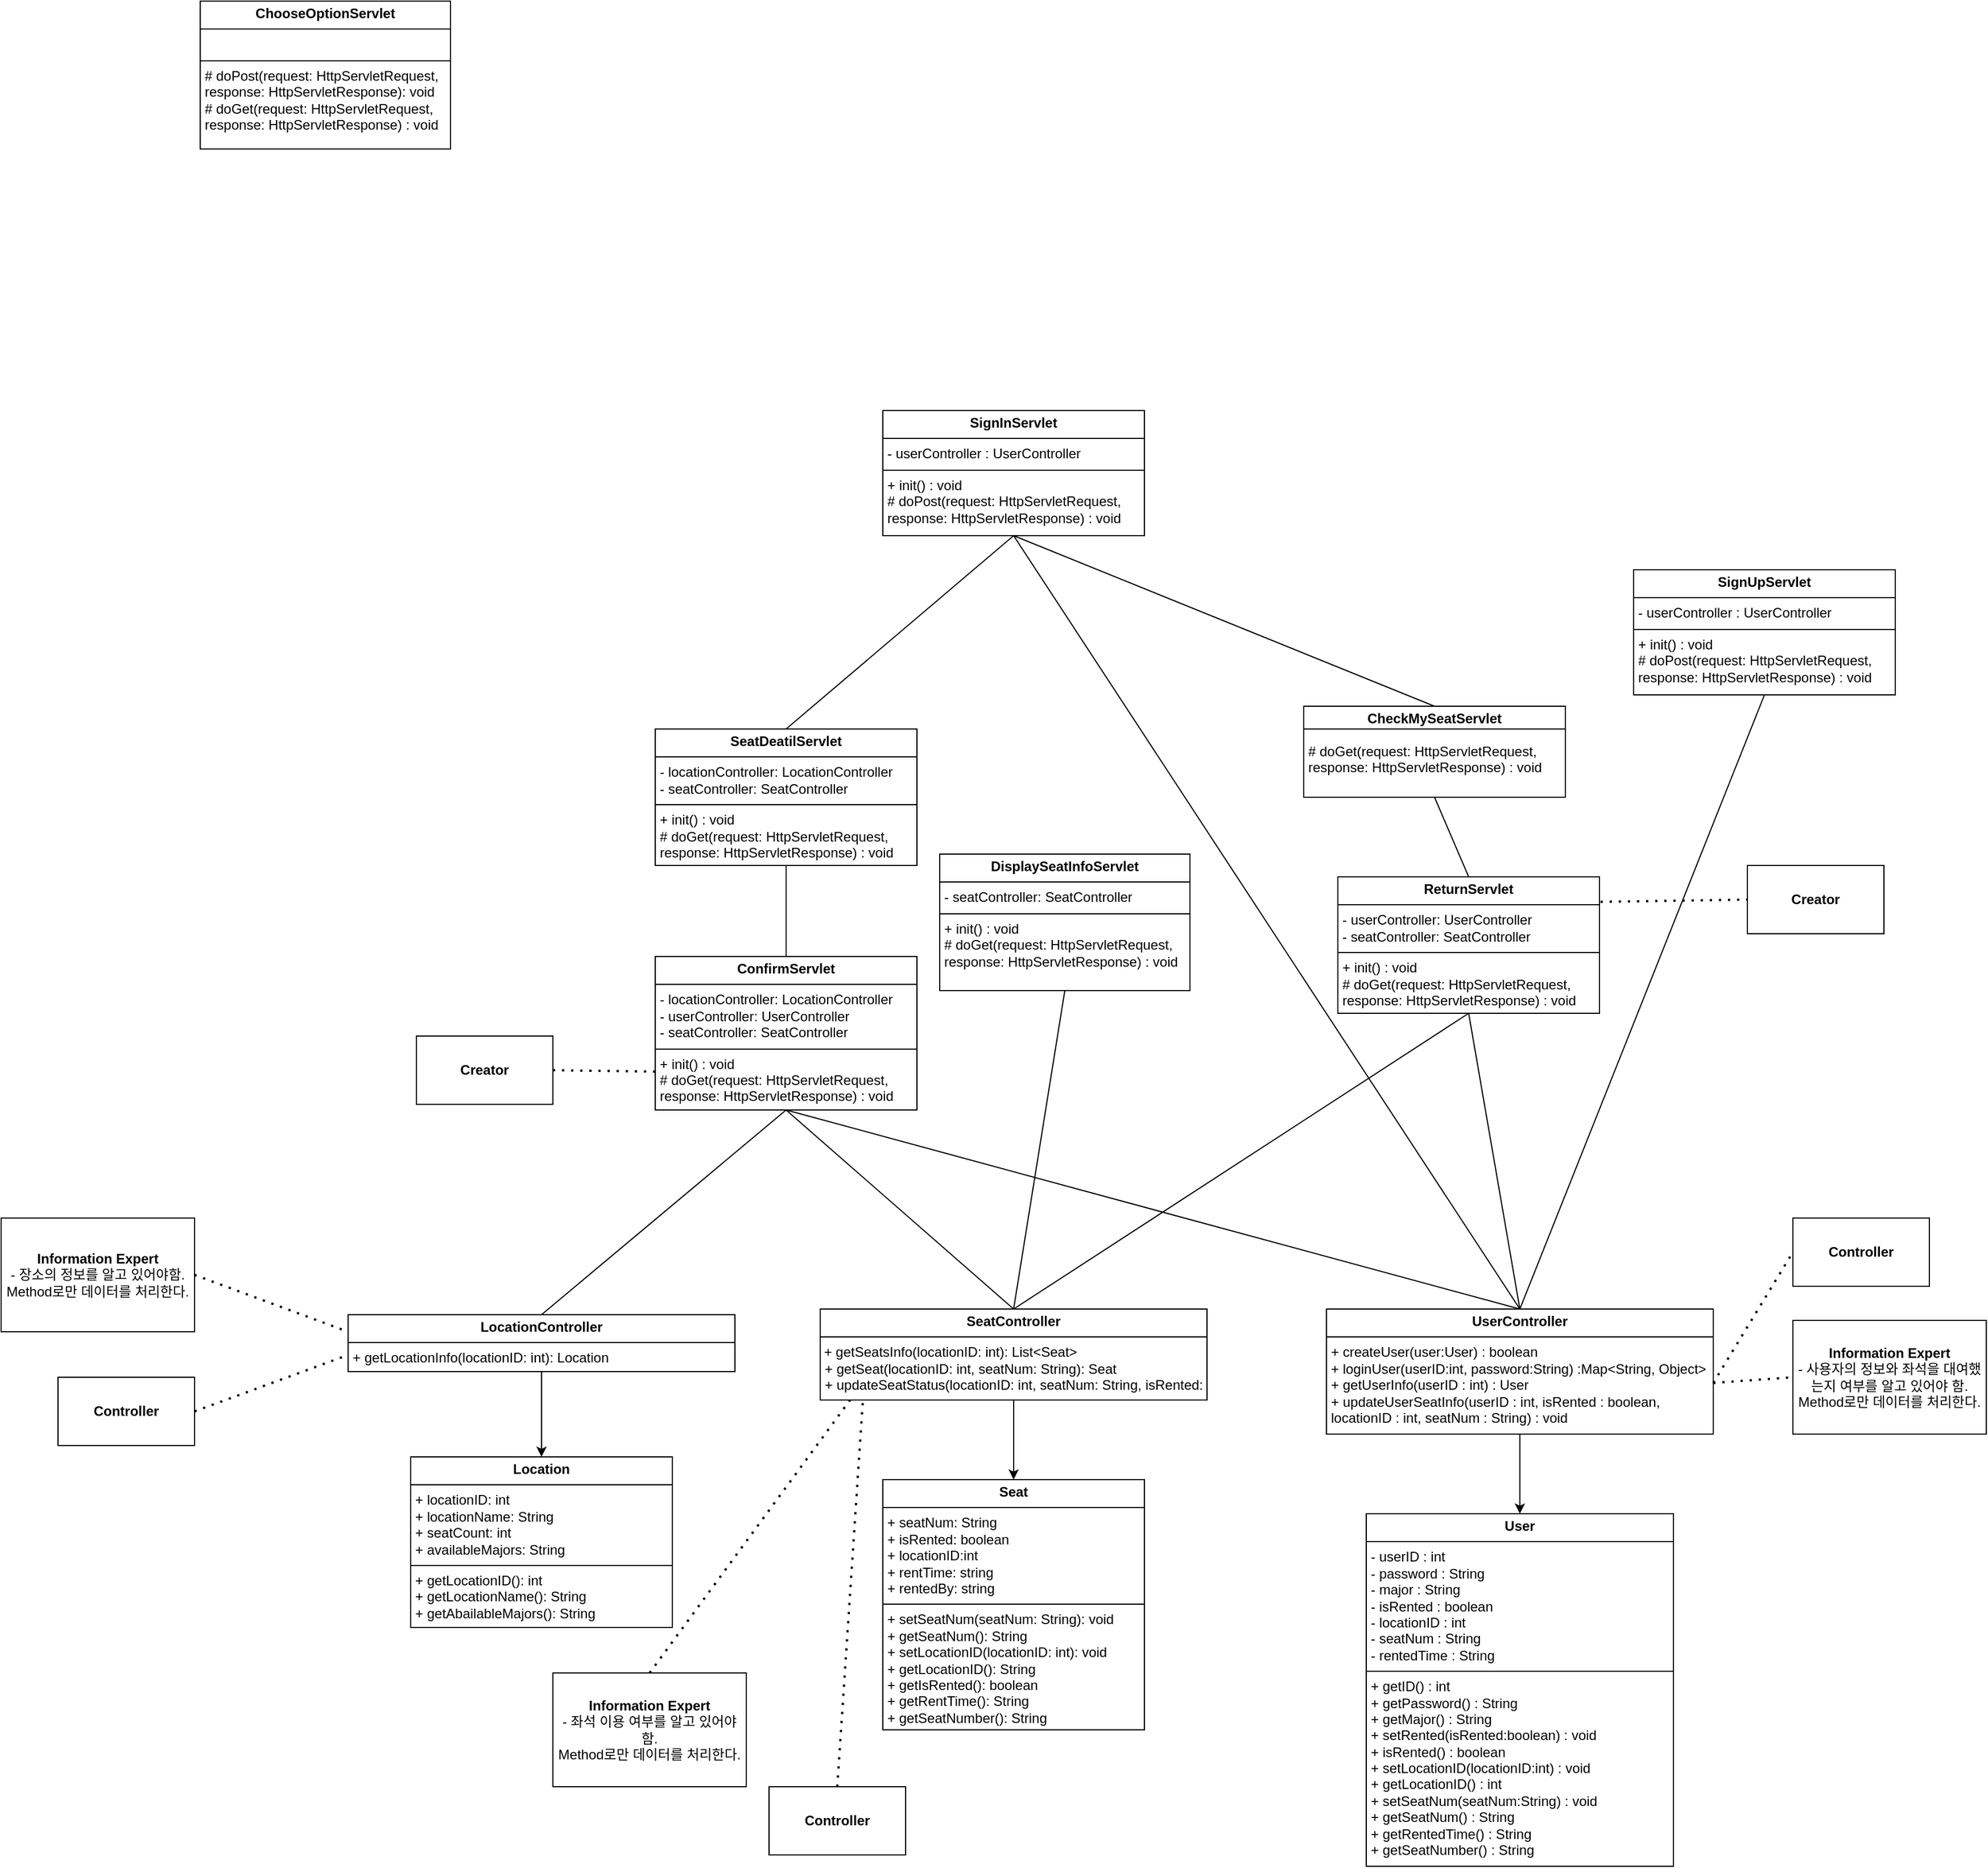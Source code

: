 <mxfile version="24.4.6" type="github">
  <diagram name="페이지-1" id="pBuifLQtF7rdROxbTCVa">
    <mxGraphModel dx="4044" dy="2429" grid="1" gridSize="10" guides="1" tooltips="1" connect="1" arrows="1" fold="1" page="1" pageScale="1" pageWidth="827" pageHeight="1169" math="0" shadow="0">
      <root>
        <mxCell id="0" />
        <mxCell id="1" parent="0" />
        <mxCell id="w3o1ovv0QM6Y8DACqGBJ-9" value="" style="endArrow=classic;html=1;rounded=0;entryX=0.5;entryY=0;entryDx=0;entryDy=0;exitX=0.5;exitY=1;exitDx=0;exitDy=0;" parent="1" source="w3o1ovv0QM6Y8DACqGBJ-29" target="w3o1ovv0QM6Y8DACqGBJ-15" edge="1">
          <mxGeometry width="50" height="50" relative="1" as="geometry">
            <mxPoint x="400" y="640" as="sourcePoint" />
            <mxPoint x="342" y="680" as="targetPoint" />
          </mxGeometry>
        </mxCell>
        <mxCell id="w3o1ovv0QM6Y8DACqGBJ-15" value="&lt;p style=&quot;margin:0px;margin-top:4px;text-align:center;&quot;&gt;&lt;b&gt;User&lt;/b&gt;&lt;/p&gt;&lt;hr size=&quot;1&quot; style=&quot;border-style:solid;&quot;&gt;&lt;p style=&quot;margin:0px;margin-left:4px;&quot;&gt;- userID : int&lt;br&gt;&lt;span style=&quot;text-wrap: nowrap;&quot;&gt;- password : String&lt;br&gt;&lt;/span&gt;&lt;span style=&quot;text-wrap: nowrap;&quot;&gt;- major : String&lt;br&gt;&lt;/span&gt;&lt;span style=&quot;text-wrap: nowrap;&quot;&gt;- isRented : boolean&lt;br&gt;&lt;/span&gt;&lt;span style=&quot;text-wrap: nowrap;&quot;&gt;- locationID : int&lt;br&gt;&lt;/span&gt;&lt;span style=&quot;text-wrap: nowrap;&quot;&gt;- seatNum : String&lt;br&gt;&lt;/span&gt;&lt;span style=&quot;text-wrap: nowrap;&quot;&gt;- rentedTime : S&lt;/span&gt;&lt;span style=&quot;text-wrap: nowrap;&quot;&gt;tring&lt;/span&gt;&lt;br&gt;&lt;/p&gt;&lt;hr size=&quot;1&quot; style=&quot;border-style:solid;&quot;&gt;&lt;p style=&quot;margin:0px;margin-left:4px;&quot;&gt;&lt;span style=&quot;text-wrap: nowrap;&quot;&gt;+ getID() : int&lt;/span&gt;&lt;/p&gt;&lt;p style=&quot;margin:0px;margin-left:4px;&quot;&gt;&lt;span style=&quot;text-wrap: nowrap;&quot;&gt;+ getPassword() : String&lt;/span&gt;&lt;span style=&quot;text-wrap: nowrap;&quot;&gt;&lt;br&gt;&lt;/span&gt;&lt;/p&gt;&lt;p style=&quot;margin:0px;margin-left:4px;&quot;&gt;&lt;span style=&quot;text-wrap: nowrap;&quot;&gt;+ getMajor() : String&lt;/span&gt;&lt;span style=&quot;text-wrap: nowrap;&quot;&gt;&lt;br&gt;&lt;/span&gt;&lt;/p&gt;&lt;p style=&quot;margin:0px;margin-left:4px;&quot;&gt;&lt;span style=&quot;text-wrap: nowrap;&quot;&gt;+ setRented(isRented:boolean) : void&lt;/span&gt;&lt;span style=&quot;text-wrap: nowrap;&quot;&gt;&lt;br&gt;&lt;/span&gt;&lt;/p&gt;&lt;p style=&quot;margin:0px;margin-left:4px;&quot;&gt;&lt;span style=&quot;text-wrap: nowrap;&quot;&gt;+ isRented() : boolean&lt;/span&gt;&lt;span style=&quot;text-wrap: nowrap;&quot;&gt;&lt;br&gt;&lt;/span&gt;&lt;/p&gt;&lt;p style=&quot;margin:0px;margin-left:4px;&quot;&gt;&lt;span style=&quot;text-wrap: nowrap;&quot;&gt;+ setLocationID(locationID:int) : void&lt;/span&gt;&lt;span style=&quot;text-wrap: nowrap;&quot;&gt;&lt;br&gt;&lt;/span&gt;&lt;/p&gt;&lt;p style=&quot;margin:0px;margin-left:4px;&quot;&gt;&lt;span style=&quot;text-wrap: nowrap;&quot;&gt;+ getLocationID() : int&lt;/span&gt;&lt;span style=&quot;text-wrap: nowrap;&quot;&gt;&lt;br&gt;&lt;/span&gt;&lt;/p&gt;&lt;p style=&quot;margin:0px;margin-left:4px;&quot;&gt;&lt;span style=&quot;text-wrap: nowrap;&quot;&gt;+ setSeatNum(seatNum:String) : void&lt;/span&gt;&lt;span style=&quot;text-wrap: nowrap;&quot;&gt;&lt;br&gt;&lt;/span&gt;&lt;/p&gt;&lt;p style=&quot;margin:0px;margin-left:4px;&quot;&gt;&lt;span style=&quot;text-wrap: nowrap;&quot;&gt;+ getSeatNum() : String&lt;/span&gt;&lt;span style=&quot;text-wrap: nowrap;&quot;&gt;&lt;br&gt;&lt;/span&gt;&lt;/p&gt;&lt;p style=&quot;margin:0px;margin-left:4px;&quot;&gt;&lt;span style=&quot;text-wrap: nowrap;&quot;&gt;+ getRentedTime() : String&lt;/span&gt;&lt;span style=&quot;text-wrap: nowrap;&quot;&gt;&lt;br&gt;&lt;/span&gt;&lt;/p&gt;&lt;p style=&quot;margin:0px;margin-left:4px;&quot;&gt;&lt;span style=&quot;text-wrap: nowrap;&quot;&gt;+ getSeatNumber() : String&lt;/span&gt;&lt;span style=&quot;text-wrap: nowrap;&quot;&gt;&lt;br&gt;&lt;/span&gt;&lt;/p&gt;" style="verticalAlign=top;align=left;overflow=fill;html=1;whiteSpace=wrap;" parent="1" vertex="1">
          <mxGeometry x="285" y="710" width="270" height="310" as="geometry" />
        </mxCell>
        <mxCell id="w3o1ovv0QM6Y8DACqGBJ-29" value="&lt;p style=&quot;margin:0px;margin-top:4px;text-align:center;&quot;&gt;&lt;b&gt;UserController&lt;/b&gt;&lt;/p&gt;&lt;hr size=&quot;1&quot; style=&quot;border-style:solid;&quot;&gt;&lt;p style=&quot;margin:0px;margin-left:4px;&quot;&gt;&lt;span style=&quot;text-wrap: nowrap;&quot;&gt;+ createUser(user:User) : boolean&lt;br&gt;&lt;/span&gt;&lt;span style=&quot;text-wrap: nowrap;&quot;&gt;+ loginUser(userID:int, password:String) :Map&amp;lt;String, Object&amp;gt;&lt;br&gt;&lt;/span&gt;&lt;span style=&quot;text-wrap: nowrap;&quot;&gt;+ getUserInfo(userID : int)&amp;nbsp;: User&lt;br&gt;&lt;/span&gt;&lt;span style=&quot;text-wrap: nowrap;&quot;&gt;+ updateUserSeatInfo(userID : int, isRented : boolean,&amp;nbsp;&lt;/span&gt;&lt;br style=&quot;padding: 0px; margin: 0px; text-wrap: nowrap;&quot;&gt;&lt;span style=&quot;text-wrap: nowrap;&quot;&gt;locationID : int, seatNum : String) : void&lt;/span&gt;&lt;br&gt;&lt;/p&gt;" style="verticalAlign=top;align=left;overflow=fill;html=1;whiteSpace=wrap;" parent="1" vertex="1">
          <mxGeometry x="250" y="530" width="340" height="110" as="geometry" />
        </mxCell>
        <mxCell id="w3o1ovv0QM6Y8DACqGBJ-30" value="&lt;p style=&quot;margin:0px;margin-top:4px;text-align:center;&quot;&gt;&lt;b&gt;SignInServlet&lt;/b&gt;&lt;/p&gt;&lt;hr size=&quot;1&quot; style=&quot;border-style:solid;&quot;&gt;&lt;p style=&quot;margin:0px;margin-left:4px;&quot;&gt;&lt;span style=&quot;text-wrap: nowrap;&quot;&gt;- userController : UserController&lt;/span&gt;&lt;br&gt;&lt;/p&gt;&lt;hr size=&quot;1&quot; style=&quot;border-style:solid;&quot;&gt;&lt;p style=&quot;margin:0px;margin-left:4px;&quot;&gt;+ init() : void&lt;br&gt;&lt;span style=&quot;text-wrap: nowrap;&quot;&gt;# doPost(request: HttpServletRequest,&lt;/span&gt;&lt;br style=&quot;padding: 0px; margin: 0px; text-wrap: nowrap;&quot;&gt;&lt;span style=&quot;text-wrap: nowrap;&quot;&gt;response: HttpServletResponse) : void&lt;/span&gt;&lt;br&gt;&lt;/p&gt;&lt;div style=&quot;padding: 0px; margin: 0px;&quot;&gt;&lt;br style=&quot;padding: 0px; margin: 0px; text-wrap: nowrap;&quot;&gt;&lt;/div&gt;" style="verticalAlign=top;align=left;overflow=fill;html=1;whiteSpace=wrap;" parent="1" vertex="1">
          <mxGeometry x="-140" y="-260" width="230" height="110" as="geometry" />
        </mxCell>
        <mxCell id="w3o1ovv0QM6Y8DACqGBJ-31" value="&lt;p style=&quot;margin:0px;margin-top:4px;text-align:center;&quot;&gt;&lt;b&gt;SignUpServlet&lt;/b&gt;&lt;/p&gt;&lt;hr size=&quot;1&quot; style=&quot;border-style:solid;&quot;&gt;&lt;p style=&quot;margin:0px;margin-left:4px;&quot;&gt;&lt;span style=&quot;text-wrap: nowrap;&quot;&gt;- userController : UserController&lt;/span&gt;&lt;br&gt;&lt;/p&gt;&lt;hr size=&quot;1&quot; style=&quot;border-style:solid;&quot;&gt;&lt;p style=&quot;margin:0px;margin-left:4px;&quot;&gt;+ init() : void&lt;br&gt;&lt;span style=&quot;text-wrap: nowrap;&quot;&gt;# doPost(request: HttpServletRequest,&lt;/span&gt;&lt;br style=&quot;padding: 0px; margin: 0px; text-wrap: nowrap;&quot;&gt;&lt;span style=&quot;text-wrap: nowrap;&quot;&gt;response: HttpServletResponse) : void&lt;/span&gt;&lt;br&gt;&lt;/p&gt;&lt;div style=&quot;padding: 0px; margin: 0px;&quot;&gt;&lt;br style=&quot;padding: 0px; margin: 0px; text-wrap: nowrap;&quot;&gt;&lt;/div&gt;" style="verticalAlign=top;align=left;overflow=fill;html=1;whiteSpace=wrap;" parent="1" vertex="1">
          <mxGeometry x="520" y="-120" width="230" height="110" as="geometry" />
        </mxCell>
        <mxCell id="w3o1ovv0QM6Y8DACqGBJ-33" value="&lt;p style=&quot;margin:0px;margin-top:4px;text-align:center;&quot;&gt;&lt;b&gt;LocationController&lt;/b&gt;&lt;/p&gt;&lt;hr size=&quot;1&quot; style=&quot;border-style:solid;&quot;&gt;&lt;p style=&quot;margin:0px;margin-left:4px;&quot;&gt;&lt;span style=&quot;text-wrap: nowrap;&quot;&gt;+ getLocationInfo(locationID: int): Location&lt;/span&gt;&lt;br&gt;&lt;/p&gt;" style="verticalAlign=top;align=left;overflow=fill;html=1;whiteSpace=wrap;" parent="1" vertex="1">
          <mxGeometry x="-610" y="535" width="340" height="50" as="geometry" />
        </mxCell>
        <mxCell id="w3o1ovv0QM6Y8DACqGBJ-35" value="&lt;p style=&quot;margin:0px;margin-top:4px;text-align:center;&quot;&gt;&lt;b&gt;SeatController&lt;/b&gt;&lt;/p&gt;&lt;hr size=&quot;1&quot; style=&quot;border-style:solid;&quot;&gt;&amp;nbsp;+ getSeatsInfo(locationID: int): List&amp;lt;Seat&amp;gt;&lt;br&gt;&lt;p style=&quot;margin:0px;margin-left:4px;&quot;&gt;&lt;span style=&quot;text-wrap: nowrap;&quot;&gt;+ getSeat(locationID: int, seatNum: String): Seat&lt;/span&gt;&lt;br&gt;&lt;/p&gt;&lt;p style=&quot;margin:0px;margin-left:4px;&quot;&gt;&lt;span style=&quot;text-wrap: nowrap;&quot;&gt;+ updateSeatStatus(locationID: int, seatNum: String, isRented: boolean): void&lt;/span&gt;&lt;/p&gt;" style="verticalAlign=top;align=left;overflow=fill;html=1;whiteSpace=wrap;" parent="1" vertex="1">
          <mxGeometry x="-195" y="530" width="340" height="80" as="geometry" />
        </mxCell>
        <mxCell id="w3o1ovv0QM6Y8DACqGBJ-37" value="&lt;p style=&quot;margin:0px;margin-top:4px;text-align:center;&quot;&gt;&lt;b&gt;Seat&lt;/b&gt;&lt;/p&gt;&lt;hr size=&quot;1&quot; style=&quot;border-style:solid;&quot;&gt;&lt;p style=&quot;margin:0px;margin-left:4px;&quot;&gt;&lt;span style=&quot;text-wrap: nowrap;&quot;&gt;+ seatNum: String&lt;/span&gt;&lt;/p&gt;&lt;p style=&quot;margin:0px;margin-left:4px;&quot;&gt;&lt;span style=&quot;text-wrap: nowrap;&quot;&gt;+ isRented: boolean&lt;br&gt;+ locationID:int&lt;/span&gt;&lt;/p&gt;&lt;p style=&quot;margin:0px;margin-left:4px;&quot;&gt;+ rentTime: string&lt;br&gt;+ rentedBy: string&lt;/p&gt;&lt;hr size=&quot;1&quot; style=&quot;border-style:solid;&quot;&gt;&lt;p style=&quot;margin:0px;margin-left:4px;&quot;&gt;+ setSeatNum(seatNum: String): void&lt;/p&gt;&lt;p style=&quot;margin:0px;margin-left:4px;&quot;&gt;+ getSeatNum(): String&lt;br&gt;+ setLocationID(locationID: int): void&lt;br&gt;+ getLocationID(): String&lt;/p&gt;&lt;p style=&quot;margin:0px;margin-left:4px;&quot;&gt;+ getIsRented(): boolean&lt;/p&gt;&lt;p style=&quot;margin:0px;margin-left:4px;&quot;&gt;+ getRentTime(): String&lt;br&gt;+ getSeatNumber(): String&lt;/p&gt;&lt;div style=&quot;padding: 0px; margin: 0px;&quot;&gt;&lt;br style=&quot;padding: 0px; margin: 0px; text-wrap: nowrap;&quot;&gt;&lt;/div&gt;" style="verticalAlign=top;align=left;overflow=fill;html=1;whiteSpace=wrap;" parent="1" vertex="1">
          <mxGeometry x="-140" y="680" width="230" height="220" as="geometry" />
        </mxCell>
        <mxCell id="w3o1ovv0QM6Y8DACqGBJ-38" value="" style="endArrow=classic;html=1;rounded=0;exitX=0.5;exitY=1;exitDx=0;exitDy=0;entryX=0.5;entryY=0;entryDx=0;entryDy=0;" parent="1" source="w3o1ovv0QM6Y8DACqGBJ-35" target="w3o1ovv0QM6Y8DACqGBJ-37" edge="1">
          <mxGeometry width="50" height="50" relative="1" as="geometry">
            <mxPoint x="40" y="800" as="sourcePoint" />
            <mxPoint x="90" y="750" as="targetPoint" />
          </mxGeometry>
        </mxCell>
        <mxCell id="w3o1ovv0QM6Y8DACqGBJ-41" value="&lt;p style=&quot;margin:0px;margin-top:4px;text-align:center;&quot;&gt;&lt;b&gt;Location&lt;/b&gt;&lt;/p&gt;&lt;hr size=&quot;1&quot; style=&quot;border-style:solid;&quot;&gt;&lt;p style=&quot;margin:0px;margin-left:4px;&quot;&gt;&lt;span style=&quot;text-wrap: nowrap;&quot;&gt;+ locationID: int&lt;br&gt;&lt;/span&gt;&lt;/p&gt;&lt;p style=&quot;margin:0px;margin-left:4px;&quot;&gt;&lt;span style=&quot;text-wrap: nowrap;&quot;&gt;+ locationName: String&lt;/span&gt;&lt;/p&gt;&lt;p style=&quot;margin:0px;margin-left:4px;&quot;&gt;&lt;span style=&quot;text-wrap: nowrap;&quot;&gt;+ seatCount: int&lt;/span&gt;&lt;/p&gt;&lt;p style=&quot;margin:0px;margin-left:4px;&quot;&gt;&lt;span style=&quot;text-wrap: nowrap;&quot;&gt;+ availableMajors: String&lt;/span&gt;&lt;/p&gt;&lt;hr size=&quot;1&quot; style=&quot;border-style:solid;&quot;&gt;&lt;p style=&quot;margin:0px;margin-left:4px;&quot;&gt;+ getLocationID(): int&lt;/p&gt;&lt;p style=&quot;margin:0px;margin-left:4px;&quot;&gt;+ getLocationName(): String&lt;/p&gt;&lt;p style=&quot;margin:0px;margin-left:4px;&quot;&gt;+ getAbailableMajors(): String&lt;/p&gt;&lt;div style=&quot;padding: 0px; margin: 0px;&quot;&gt;&lt;br style=&quot;padding: 0px; margin: 0px; text-wrap: nowrap;&quot;&gt;&lt;/div&gt;" style="verticalAlign=top;align=left;overflow=fill;html=1;whiteSpace=wrap;" parent="1" vertex="1">
          <mxGeometry x="-555" y="660" width="230" height="150" as="geometry" />
        </mxCell>
        <mxCell id="w3o1ovv0QM6Y8DACqGBJ-44" value="" style="endArrow=classic;html=1;rounded=0;exitX=0.5;exitY=1;exitDx=0;exitDy=0;entryX=0.5;entryY=0;entryDx=0;entryDy=0;" parent="1" source="w3o1ovv0QM6Y8DACqGBJ-33" target="w3o1ovv0QM6Y8DACqGBJ-41" edge="1">
          <mxGeometry width="50" height="50" relative="1" as="geometry">
            <mxPoint x="-300" y="870" as="sourcePoint" />
            <mxPoint x="-250" y="820" as="targetPoint" />
          </mxGeometry>
        </mxCell>
        <mxCell id="w3o1ovv0QM6Y8DACqGBJ-46" value="&lt;p style=&quot;margin:0px;margin-top:4px;text-align:center;&quot;&gt;&lt;b&gt;DisplaySeatInfoServlet&lt;/b&gt;&lt;/p&gt;&lt;hr size=&quot;1&quot; style=&quot;border-style:solid;&quot;&gt;&lt;p style=&quot;margin:0px;margin-left:4px;&quot;&gt;&lt;span style=&quot;text-wrap: nowrap; background-color: initial;&quot;&gt;- seatController: SeatController&lt;/span&gt;&lt;br&gt;&lt;/p&gt;&lt;hr size=&quot;1&quot; style=&quot;border-style:solid;&quot;&gt;&lt;p style=&quot;margin:0px;margin-left:4px;&quot;&gt;+ init() : void&lt;br&gt;&lt;span style=&quot;text-wrap: nowrap;&quot;&gt;# doGet(request: HttpServletRequest,&lt;/span&gt;&lt;br style=&quot;padding: 0px; margin: 0px; text-wrap: nowrap;&quot;&gt;&lt;span style=&quot;text-wrap: nowrap;&quot;&gt;response: HttpServletResponse) : void&lt;/span&gt;&lt;br&gt;&lt;/p&gt;&lt;div style=&quot;padding: 0px; margin: 0px;&quot;&gt;&lt;br style=&quot;padding: 0px; margin: 0px; text-wrap: nowrap;&quot;&gt;&lt;/div&gt;" style="verticalAlign=top;align=left;overflow=fill;html=1;whiteSpace=wrap;" parent="1" vertex="1">
          <mxGeometry x="-90" y="130" width="220" height="120" as="geometry" />
        </mxCell>
        <mxCell id="w3o1ovv0QM6Y8DACqGBJ-49" value="&lt;p style=&quot;margin:0px;margin-top:4px;text-align:center;&quot;&gt;&lt;b&gt;ChooseOptionServlet&lt;/b&gt;&lt;/p&gt;&lt;hr size=&quot;1&quot; style=&quot;border-style:solid;&quot;&gt;&lt;p style=&quot;margin:0px;margin-left:4px;&quot;&gt;&lt;br&gt;&lt;/p&gt;&lt;hr size=&quot;1&quot; style=&quot;border-style:solid;&quot;&gt;&lt;p style=&quot;margin:0px;margin-left:4px;&quot;&gt;&lt;span style=&quot;text-wrap: nowrap;&quot;&gt;# doPost&lt;/span&gt;&lt;span style=&quot;text-wrap: nowrap; background-color: initial;&quot;&gt;(request: HttpServletRequest,&lt;/span&gt;&lt;/p&gt;&lt;p style=&quot;margin: 0px 0px 0px 4px;&quot;&gt;&lt;span style=&quot;text-wrap: nowrap;&quot;&gt;response: HttpServletResponse): void&lt;/span&gt;&lt;/p&gt;&lt;p style=&quot;margin: 0px 0px 0px 4px;&quot;&gt;&lt;span style=&quot;text-wrap: nowrap;&quot;&gt;# doGet(request: HttpServletRequest,&lt;/span&gt;&lt;br style=&quot;padding: 0px; margin: 0px; text-wrap: nowrap;&quot;&gt;&lt;span style=&quot;text-wrap: nowrap;&quot;&gt;response: HttpServletResponse) : void&lt;/span&gt;&lt;br&gt;&lt;/p&gt;&lt;div style=&quot;padding: 0px; margin: 0px;&quot;&gt;&lt;br style=&quot;text-wrap: nowrap; padding: 0px; margin: 0px;&quot;&gt;&lt;/div&gt;" style="verticalAlign=top;align=left;overflow=fill;html=1;whiteSpace=wrap;" parent="1" vertex="1">
          <mxGeometry x="-740" y="-620" width="220" height="130" as="geometry" />
        </mxCell>
        <mxCell id="IB7x5eppCp0inpmoc1d5-5" value="&lt;p style=&quot;margin:0px;margin-top:4px;text-align:center;&quot;&gt;&lt;b&gt;ReturnServlet&lt;/b&gt;&lt;/p&gt;&lt;hr size=&quot;1&quot; style=&quot;border-style:solid;&quot;&gt;&lt;p style=&quot;margin:0px;margin-left:4px;&quot;&gt;&lt;span style=&quot;text-wrap: nowrap; background-color: initial;&quot;&gt;- userController: UserController&lt;/span&gt;&lt;br&gt;&lt;/p&gt;&lt;p style=&quot;margin:0px;margin-left:4px;&quot;&gt;&lt;span style=&quot;text-wrap: nowrap;&quot;&gt;- seatController: SeatController&lt;/span&gt;&lt;/p&gt;&lt;hr size=&quot;1&quot; style=&quot;border-style:solid;&quot;&gt;&lt;p style=&quot;margin:0px;margin-left:4px;&quot;&gt;+ init() : void&lt;br&gt;&lt;span style=&quot;text-wrap: nowrap;&quot;&gt;# doGet(request: HttpServletRequest,&lt;/span&gt;&lt;br style=&quot;padding: 0px; margin: 0px; text-wrap: nowrap;&quot;&gt;&lt;span style=&quot;text-wrap: nowrap;&quot;&gt;response: HttpServletResponse) : void&lt;/span&gt;&lt;br&gt;&lt;/p&gt;&lt;div style=&quot;padding: 0px; margin: 0px;&quot;&gt;&lt;br style=&quot;padding: 0px; margin: 0px; text-wrap: nowrap;&quot;&gt;&lt;/div&gt;" style="verticalAlign=top;align=left;overflow=fill;html=1;whiteSpace=wrap;" parent="1" vertex="1">
          <mxGeometry x="260" y="150" width="230" height="120" as="geometry" />
        </mxCell>
        <mxCell id="w3o1ovv0QM6Y8DACqGBJ-32" value="&lt;p style=&quot;margin:0px;margin-top:4px;text-align:center;&quot;&gt;&lt;b&gt;SeatDeatilServlet&lt;/b&gt;&lt;/p&gt;&lt;hr size=&quot;1&quot; style=&quot;border-style:solid;&quot;&gt;&lt;p style=&quot;margin:0px;margin-left:4px;&quot;&gt;&lt;span style=&quot;text-wrap: nowrap;&quot;&gt;- locationController: LocationController&lt;/span&gt;&lt;br&gt;&lt;/p&gt;&lt;p style=&quot;margin:0px;margin-left:4px;&quot;&gt;&lt;span style=&quot;text-wrap: nowrap;&quot;&gt;- seatController: SeatController&lt;/span&gt;&lt;/p&gt;&lt;hr size=&quot;1&quot; style=&quot;border-style:solid;&quot;&gt;&lt;p style=&quot;margin:0px;margin-left:4px;&quot;&gt;+ init() : void&lt;br&gt;&lt;span style=&quot;text-wrap: nowrap;&quot;&gt;# doGet(request: HttpServletRequest,&lt;/span&gt;&lt;br style=&quot;padding: 0px; margin: 0px; text-wrap: nowrap;&quot;&gt;&lt;span style=&quot;text-wrap: nowrap;&quot;&gt;response: HttpServletResponse) : void&lt;/span&gt;&lt;br&gt;&lt;/p&gt;&lt;div style=&quot;padding: 0px; margin: 0px;&quot;&gt;&lt;br style=&quot;padding: 0px; margin: 0px; text-wrap: nowrap;&quot;&gt;&lt;/div&gt;" style="verticalAlign=top;align=left;overflow=fill;html=1;whiteSpace=wrap;" parent="1" vertex="1">
          <mxGeometry x="-340" y="20" width="230" height="120" as="geometry" />
        </mxCell>
        <mxCell id="IB7x5eppCp0inpmoc1d5-1" value="&lt;p style=&quot;margin:0px;margin-top:4px;text-align:center;&quot;&gt;&lt;b&gt;ConfirmServlet&lt;/b&gt;&lt;/p&gt;&lt;hr size=&quot;1&quot; style=&quot;border-style:solid;&quot;&gt;&lt;p style=&quot;margin:0px;margin-left:4px;&quot;&gt;&lt;span style=&quot;text-wrap: nowrap;&quot;&gt;- locationController: LocationController&lt;/span&gt;&lt;br&gt;&lt;/p&gt;&lt;p style=&quot;margin:0px;margin-left:4px;&quot;&gt;&lt;span style=&quot;text-wrap: nowrap;&quot;&gt;- userController: UserController&lt;/span&gt;&lt;/p&gt;&lt;p style=&quot;margin:0px;margin-left:4px;&quot;&gt;&lt;span style=&quot;text-wrap: nowrap;&quot;&gt;- seatController: SeatController&lt;/span&gt;&lt;/p&gt;&lt;hr size=&quot;1&quot; style=&quot;border-style:solid;&quot;&gt;&lt;p style=&quot;margin:0px;margin-left:4px;&quot;&gt;+ init() : void&lt;br&gt;&lt;span style=&quot;text-wrap: nowrap;&quot;&gt;# doGet(request: HttpServletRequest,&lt;/span&gt;&lt;br style=&quot;padding: 0px; margin: 0px; text-wrap: nowrap;&quot;&gt;&lt;span style=&quot;text-wrap: nowrap;&quot;&gt;response: HttpServletResponse) : void&lt;/span&gt;&lt;br&gt;&lt;/p&gt;&lt;div style=&quot;padding: 0px; margin: 0px;&quot;&gt;&lt;br style=&quot;padding: 0px; margin: 0px; text-wrap: nowrap;&quot;&gt;&lt;/div&gt;" style="verticalAlign=top;align=left;overflow=fill;html=1;whiteSpace=wrap;" parent="1" vertex="1">
          <mxGeometry x="-340" y="220" width="230" height="135" as="geometry" />
        </mxCell>
        <mxCell id="HFMZzNhTdZshqSw1DFBM-6" value="&lt;p style=&quot;margin:0px;margin-top:4px;text-align:center;&quot;&gt;&lt;b&gt;CheckMySeatServlet&lt;/b&gt;&lt;br&gt;&lt;/p&gt;&lt;div&gt;&lt;b&gt;&lt;br&gt;&lt;/b&gt;&lt;/div&gt;&lt;p style=&quot;margin:0px;margin-left:4px;&quot;&gt;&lt;span style=&quot;text-wrap: nowrap;&quot;&gt;# doGet(request: HttpServletRequest,&lt;/span&gt;&lt;br style=&quot;text-wrap: nowrap; padding: 0px; margin: 0px;&quot;&gt;&lt;span style=&quot;text-wrap: nowrap;&quot;&gt;response: HttpServletResponse) : void&lt;/span&gt;&lt;br&gt;&lt;/p&gt;" style="verticalAlign=top;align=left;overflow=fill;html=1;whiteSpace=wrap;" parent="1" vertex="1">
          <mxGeometry x="230" width="230" height="80" as="geometry" />
        </mxCell>
        <mxCell id="HFMZzNhTdZshqSw1DFBM-7" value="" style="endArrow=none;html=1;rounded=0;entryX=1;entryY=0.25;entryDx=0;entryDy=0;exitX=0;exitY=0.25;exitDx=0;exitDy=0;" parent="1" source="HFMZzNhTdZshqSw1DFBM-6" target="HFMZzNhTdZshqSw1DFBM-6" edge="1">
          <mxGeometry width="50" height="50" relative="1" as="geometry">
            <mxPoint x="170" y="40" as="sourcePoint" />
            <mxPoint x="220" y="-10" as="targetPoint" />
          </mxGeometry>
        </mxCell>
        <mxCell id="HFMZzNhTdZshqSw1DFBM-8" value="" style="endArrow=none;html=1;rounded=0;exitX=0.5;exitY=0;exitDx=0;exitDy=0;entryX=0.5;entryY=1;entryDx=0;entryDy=0;" parent="1" source="w3o1ovv0QM6Y8DACqGBJ-32" edge="1" target="w3o1ovv0QM6Y8DACqGBJ-30">
          <mxGeometry width="50" height="50" relative="1" as="geometry">
            <mxPoint x="-230" as="sourcePoint" />
            <mxPoint x="-10" y="-120" as="targetPoint" />
          </mxGeometry>
        </mxCell>
        <mxCell id="HFMZzNhTdZshqSw1DFBM-9" value="" style="endArrow=none;html=1;rounded=0;exitX=0.5;exitY=0;exitDx=0;exitDy=0;entryX=0.5;entryY=1;entryDx=0;entryDy=0;" parent="1" source="HFMZzNhTdZshqSw1DFBM-6" edge="1" target="w3o1ovv0QM6Y8DACqGBJ-30">
          <mxGeometry width="50" height="50" relative="1" as="geometry">
            <mxPoint x="330" y="10" as="sourcePoint" />
            <mxPoint x="-20" y="-150" as="targetPoint" />
          </mxGeometry>
        </mxCell>
        <mxCell id="HFMZzNhTdZshqSw1DFBM-10" value="" style="endArrow=none;html=1;rounded=0;exitX=0.5;exitY=0;exitDx=0;exitDy=0;entryX=0.5;entryY=1;entryDx=0;entryDy=0;" parent="1" source="w3o1ovv0QM6Y8DACqGBJ-29" target="w3o1ovv0QM6Y8DACqGBJ-30" edge="1">
          <mxGeometry width="50" height="50" relative="1" as="geometry">
            <mxPoint x="330" y="10" as="sourcePoint" />
            <mxPoint x="-10" y="-120" as="targetPoint" />
          </mxGeometry>
        </mxCell>
        <mxCell id="HFMZzNhTdZshqSw1DFBM-11" value="" style="endArrow=none;html=1;rounded=0;exitX=0.5;exitY=0;exitDx=0;exitDy=0;entryX=0.5;entryY=1;entryDx=0;entryDy=0;" parent="1" source="IB7x5eppCp0inpmoc1d5-5" target="HFMZzNhTdZshqSw1DFBM-6" edge="1">
          <mxGeometry width="50" height="50" relative="1" as="geometry">
            <mxPoint x="670" y="220" as="sourcePoint" />
            <mxPoint x="330" y="90" as="targetPoint" />
          </mxGeometry>
        </mxCell>
        <mxCell id="HFMZzNhTdZshqSw1DFBM-12" value="" style="endArrow=none;html=1;rounded=0;exitX=0.5;exitY=0;exitDx=0;exitDy=0;entryX=0.5;entryY=1;entryDx=0;entryDy=0;" parent="1" source="IB7x5eppCp0inpmoc1d5-1" target="w3o1ovv0QM6Y8DACqGBJ-32" edge="1">
          <mxGeometry width="50" height="50" relative="1" as="geometry">
            <mxPoint x="100" y="250" as="sourcePoint" />
            <mxPoint x="-240" y="120" as="targetPoint" />
          </mxGeometry>
        </mxCell>
        <mxCell id="HFMZzNhTdZshqSw1DFBM-13" value="" style="endArrow=none;html=1;rounded=0;exitX=0.5;exitY=0;exitDx=0;exitDy=0;entryX=0.5;entryY=1;entryDx=0;entryDy=0;" parent="1" source="w3o1ovv0QM6Y8DACqGBJ-35" target="w3o1ovv0QM6Y8DACqGBJ-46" edge="1">
          <mxGeometry width="50" height="50" relative="1" as="geometry">
            <mxPoint x="380" y="400" as="sourcePoint" />
            <mxPoint x="40" y="270" as="targetPoint" />
          </mxGeometry>
        </mxCell>
        <mxCell id="HFMZzNhTdZshqSw1DFBM-14" value="" style="endArrow=none;html=1;rounded=0;exitX=0.5;exitY=0;exitDx=0;exitDy=0;entryX=0.5;entryY=1;entryDx=0;entryDy=0;" parent="1" source="w3o1ovv0QM6Y8DACqGBJ-33" target="IB7x5eppCp0inpmoc1d5-1" edge="1">
          <mxGeometry width="50" height="50" relative="1" as="geometry">
            <mxPoint x="-300" y="615" as="sourcePoint" />
            <mxPoint x="-225" y="355" as="targetPoint" />
          </mxGeometry>
        </mxCell>
        <mxCell id="HFMZzNhTdZshqSw1DFBM-15" value="" style="endArrow=none;html=1;rounded=0;exitX=0.5;exitY=0;exitDx=0;exitDy=0;entryX=0.5;entryY=1;entryDx=0;entryDy=0;" parent="1" source="w3o1ovv0QM6Y8DACqGBJ-35" target="IB7x5eppCp0inpmoc1d5-1" edge="1">
          <mxGeometry width="50" height="50" relative="1" as="geometry">
            <mxPoint x="-300" y="615" as="sourcePoint" />
            <mxPoint x="-225" y="355" as="targetPoint" />
          </mxGeometry>
        </mxCell>
        <mxCell id="HFMZzNhTdZshqSw1DFBM-16" value="" style="endArrow=none;html=1;rounded=0;exitX=0.5;exitY=0;exitDx=0;exitDy=0;entryX=0.5;entryY=1;entryDx=0;entryDy=0;" parent="1" source="w3o1ovv0QM6Y8DACqGBJ-35" target="IB7x5eppCp0inpmoc1d5-5" edge="1">
          <mxGeometry width="50" height="50" relative="1" as="geometry">
            <mxPoint x="5" y="560" as="sourcePoint" />
            <mxPoint x="80" y="300" as="targetPoint" />
          </mxGeometry>
        </mxCell>
        <mxCell id="HFMZzNhTdZshqSw1DFBM-17" value="" style="endArrow=none;html=1;rounded=0;exitX=0.5;exitY=0;exitDx=0;exitDy=0;entryX=0.5;entryY=1;entryDx=0;entryDy=0;" parent="1" source="w3o1ovv0QM6Y8DACqGBJ-29" target="IB7x5eppCp0inpmoc1d5-5" edge="1">
          <mxGeometry width="50" height="50" relative="1" as="geometry">
            <mxPoint x="297.5" y="555" as="sourcePoint" />
            <mxPoint x="372.5" y="295" as="targetPoint" />
          </mxGeometry>
        </mxCell>
        <mxCell id="HFMZzNhTdZshqSw1DFBM-18" value="" style="endArrow=none;html=1;rounded=0;exitX=0.5;exitY=0;exitDx=0;exitDy=0;entryX=0.5;entryY=1;entryDx=0;entryDy=0;" parent="1" source="w3o1ovv0QM6Y8DACqGBJ-29" target="IB7x5eppCp0inpmoc1d5-1" edge="1">
          <mxGeometry width="50" height="50" relative="1" as="geometry">
            <mxPoint x="25" y="580" as="sourcePoint" />
            <mxPoint x="100" y="320" as="targetPoint" />
          </mxGeometry>
        </mxCell>
        <mxCell id="HFMZzNhTdZshqSw1DFBM-19" value="" style="endArrow=none;html=1;rounded=0;exitX=0.5;exitY=0;exitDx=0;exitDy=0;entryX=0.5;entryY=1;entryDx=0;entryDy=0;" parent="1" source="w3o1ovv0QM6Y8DACqGBJ-29" target="w3o1ovv0QM6Y8DACqGBJ-31" edge="1">
          <mxGeometry width="50" height="50" relative="1" as="geometry">
            <mxPoint x="480" y="460" as="sourcePoint" />
            <mxPoint x="555" y="200" as="targetPoint" />
          </mxGeometry>
        </mxCell>
        <mxCell id="HFMZzNhTdZshqSw1DFBM-21" value="" style="endArrow=none;dashed=1;html=1;dashPattern=1 3;strokeWidth=2;rounded=0;entryX=0;entryY=0.75;entryDx=0;entryDy=0;exitX=1;exitY=0.5;exitDx=0;exitDy=0;" parent="1" source="HFMZzNhTdZshqSw1DFBM-22" target="IB7x5eppCp0inpmoc1d5-1" edge="1">
          <mxGeometry width="50" height="50" relative="1" as="geometry">
            <mxPoint x="-450" y="90" as="sourcePoint" />
            <mxPoint x="-330" y="80" as="targetPoint" />
          </mxGeometry>
        </mxCell>
        <mxCell id="HFMZzNhTdZshqSw1DFBM-22" value="&lt;b&gt;Creator&lt;/b&gt;" style="rounded=0;whiteSpace=wrap;html=1;" parent="1" vertex="1">
          <mxGeometry x="-550" y="290" width="120" height="60" as="geometry" />
        </mxCell>
        <mxCell id="HFMZzNhTdZshqSw1DFBM-23" value="" style="endArrow=none;dashed=1;html=1;dashPattern=1 3;strokeWidth=2;rounded=0;exitX=1.004;exitY=0.183;exitDx=0;exitDy=0;exitPerimeter=0;entryX=0;entryY=0.5;entryDx=0;entryDy=0;entryPerimeter=0;" parent="1" source="IB7x5eppCp0inpmoc1d5-5" target="HFMZzNhTdZshqSw1DFBM-24" edge="1">
          <mxGeometry width="50" height="50" relative="1" as="geometry">
            <mxPoint x="500" y="169.33" as="sourcePoint" />
            <mxPoint x="610" y="170" as="targetPoint" />
          </mxGeometry>
        </mxCell>
        <mxCell id="HFMZzNhTdZshqSw1DFBM-24" value="&lt;b&gt;Creator&lt;/b&gt;" style="rounded=0;whiteSpace=wrap;html=1;" parent="1" vertex="1">
          <mxGeometry x="620" y="140" width="120" height="60" as="geometry" />
        </mxCell>
        <mxCell id="HFMZzNhTdZshqSw1DFBM-25" value="" style="endArrow=none;dashed=1;html=1;dashPattern=1 3;strokeWidth=2;rounded=0;entryX=0;entryY=0.75;entryDx=0;entryDy=0;exitX=1;exitY=0.5;exitDx=0;exitDy=0;" parent="1" source="HFMZzNhTdZshqSw1DFBM-26" edge="1">
          <mxGeometry width="50" height="50" relative="1" as="geometry">
            <mxPoint x="-680" y="600" as="sourcePoint" />
            <mxPoint x="-610" y="570.41" as="targetPoint" />
          </mxGeometry>
        </mxCell>
        <mxCell id="HFMZzNhTdZshqSw1DFBM-26" value="&lt;b&gt;Controller&lt;/b&gt;" style="rounded=0;whiteSpace=wrap;html=1;" parent="1" vertex="1">
          <mxGeometry x="-865" y="590" width="120" height="60" as="geometry" />
        </mxCell>
        <mxCell id="HFMZzNhTdZshqSw1DFBM-27" value="&lt;b&gt;Information Expert&lt;/b&gt;&lt;div&gt;- 장소의 정보를 알고 있어야함. Method로만 데이터를 처리한다.&lt;/div&gt;" style="rounded=0;whiteSpace=wrap;html=1;" parent="1" vertex="1">
          <mxGeometry x="-915" y="450" width="170" height="100" as="geometry" />
        </mxCell>
        <mxCell id="HFMZzNhTdZshqSw1DFBM-28" value="" style="endArrow=none;dashed=1;html=1;dashPattern=1 3;strokeWidth=2;rounded=0;entryX=0;entryY=0.75;entryDx=0;entryDy=0;exitX=1;exitY=0.5;exitDx=0;exitDy=0;" parent="1" source="HFMZzNhTdZshqSw1DFBM-27" edge="1">
          <mxGeometry width="50" height="50" relative="1" as="geometry">
            <mxPoint x="-745" y="599.59" as="sourcePoint" />
            <mxPoint x="-610" y="550" as="targetPoint" />
          </mxGeometry>
        </mxCell>
        <mxCell id="HFMZzNhTdZshqSw1DFBM-29" value="" style="endArrow=none;dashed=1;html=1;dashPattern=1 3;strokeWidth=2;rounded=0;entryX=0;entryY=0.75;entryDx=0;entryDy=0;exitX=0.5;exitY=0;exitDx=0;exitDy=0;" parent="1" source="HFMZzNhTdZshqSw1DFBM-30" edge="1">
          <mxGeometry width="50" height="50" relative="1" as="geometry">
            <mxPoint x="-180" y="952" as="sourcePoint" />
            <mxPoint x="-157.5" y="610.41" as="targetPoint" />
          </mxGeometry>
        </mxCell>
        <mxCell id="HFMZzNhTdZshqSw1DFBM-30" value="&lt;b&gt;Controller&lt;/b&gt;" style="rounded=0;whiteSpace=wrap;html=1;" parent="1" vertex="1">
          <mxGeometry x="-240" y="950" width="120" height="60" as="geometry" />
        </mxCell>
        <mxCell id="HFMZzNhTdZshqSw1DFBM-31" value="&lt;b&gt;Information Expert&lt;/b&gt;&lt;div&gt;- 좌석 이용 여부를 알고 있어야 함.&lt;/div&gt;&lt;div&gt;Method로만 데이터를 처리한다.&lt;/div&gt;" style="rounded=0;whiteSpace=wrap;html=1;" parent="1" vertex="1">
          <mxGeometry x="-430" y="850" width="170" height="100" as="geometry" />
        </mxCell>
        <mxCell id="HFMZzNhTdZshqSw1DFBM-32" value="" style="endArrow=none;dashed=1;html=1;dashPattern=1 3;strokeWidth=2;rounded=0;entryX=0;entryY=0.75;entryDx=0;entryDy=0;exitX=0.5;exitY=0;exitDx=0;exitDy=0;" parent="1" source="HFMZzNhTdZshqSw1DFBM-31" edge="1">
          <mxGeometry width="50" height="50" relative="1" as="geometry">
            <mxPoint x="-191.25" y="949.59" as="sourcePoint" />
            <mxPoint x="-168.75" y="610" as="targetPoint" />
          </mxGeometry>
        </mxCell>
        <mxCell id="HFMZzNhTdZshqSw1DFBM-33" value="&lt;b&gt;Controller&lt;/b&gt;" style="rounded=0;whiteSpace=wrap;html=1;" parent="1" vertex="1">
          <mxGeometry x="660" y="450" width="120" height="60" as="geometry" />
        </mxCell>
        <mxCell id="HFMZzNhTdZshqSw1DFBM-34" value="&lt;b&gt;Information Expert&lt;/b&gt;&lt;div&gt;- 사용자의 정보와 좌석을 대여했는지 여부를 알고 있어야 함.&lt;br&gt;&lt;/div&gt;&lt;div&gt;Method로만 데이터를 처리한다.&lt;/div&gt;" style="rounded=0;whiteSpace=wrap;html=1;" parent="1" vertex="1">
          <mxGeometry x="660" y="540" width="170" height="100" as="geometry" />
        </mxCell>
        <mxCell id="HFMZzNhTdZshqSw1DFBM-35" value="" style="endArrow=none;dashed=1;html=1;dashPattern=1 3;strokeWidth=2;rounded=0;entryX=0;entryY=0.5;entryDx=0;entryDy=0;exitX=0.5;exitY=0;exitDx=0;exitDy=0;" parent="1" target="HFMZzNhTdZshqSw1DFBM-33" edge="1">
          <mxGeometry width="50" height="50" relative="1" as="geometry">
            <mxPoint x="590" y="595" as="sourcePoint" />
            <mxPoint x="766.25" y="355" as="targetPoint" />
          </mxGeometry>
        </mxCell>
        <mxCell id="HFMZzNhTdZshqSw1DFBM-36" value="" style="endArrow=none;dashed=1;html=1;dashPattern=1 3;strokeWidth=2;rounded=0;entryX=0;entryY=0.5;entryDx=0;entryDy=0;exitX=0.5;exitY=0;exitDx=0;exitDy=0;" parent="1" target="HFMZzNhTdZshqSw1DFBM-34" edge="1">
          <mxGeometry width="50" height="50" relative="1" as="geometry">
            <mxPoint x="590" y="595" as="sourcePoint" />
            <mxPoint x="660" y="480" as="targetPoint" />
          </mxGeometry>
        </mxCell>
      </root>
    </mxGraphModel>
  </diagram>
</mxfile>
